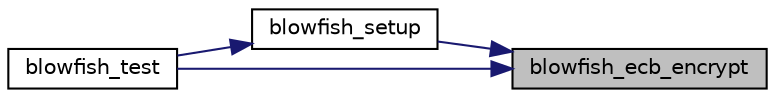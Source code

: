 digraph "blowfish_ecb_encrypt"
{
 // LATEX_PDF_SIZE
  edge [fontname="Helvetica",fontsize="10",labelfontname="Helvetica",labelfontsize="10"];
  node [fontname="Helvetica",fontsize="10",shape=record];
  rankdir="RL";
  Node6 [label="blowfish_ecb_encrypt",height=0.2,width=0.4,color="black", fillcolor="grey75", style="filled", fontcolor="black",tooltip="Encrypts a block of text with Blowfish."];
  Node6 -> Node7 [dir="back",color="midnightblue",fontsize="10",style="solid",fontname="Helvetica"];
  Node7 [label="blowfish_setup",height=0.2,width=0.4,color="black", fillcolor="white", style="filled",URL="$blowfish_8c.html#ac8a23f85314c81754968f73579542d8b",tooltip="Initialize the Blowfish block cipher."];
  Node7 -> Node8 [dir="back",color="midnightblue",fontsize="10",style="solid",fontname="Helvetica"];
  Node8 [label="blowfish_test",height=0.2,width=0.4,color="black", fillcolor="white", style="filled",URL="$blowfish_8c.html#a7e2b92d43b125cabdf319becaf99f201",tooltip="Performs a self-test of the Blowfish block cipher."];
  Node6 -> Node8 [dir="back",color="midnightblue",fontsize="10",style="solid",fontname="Helvetica"];
}
